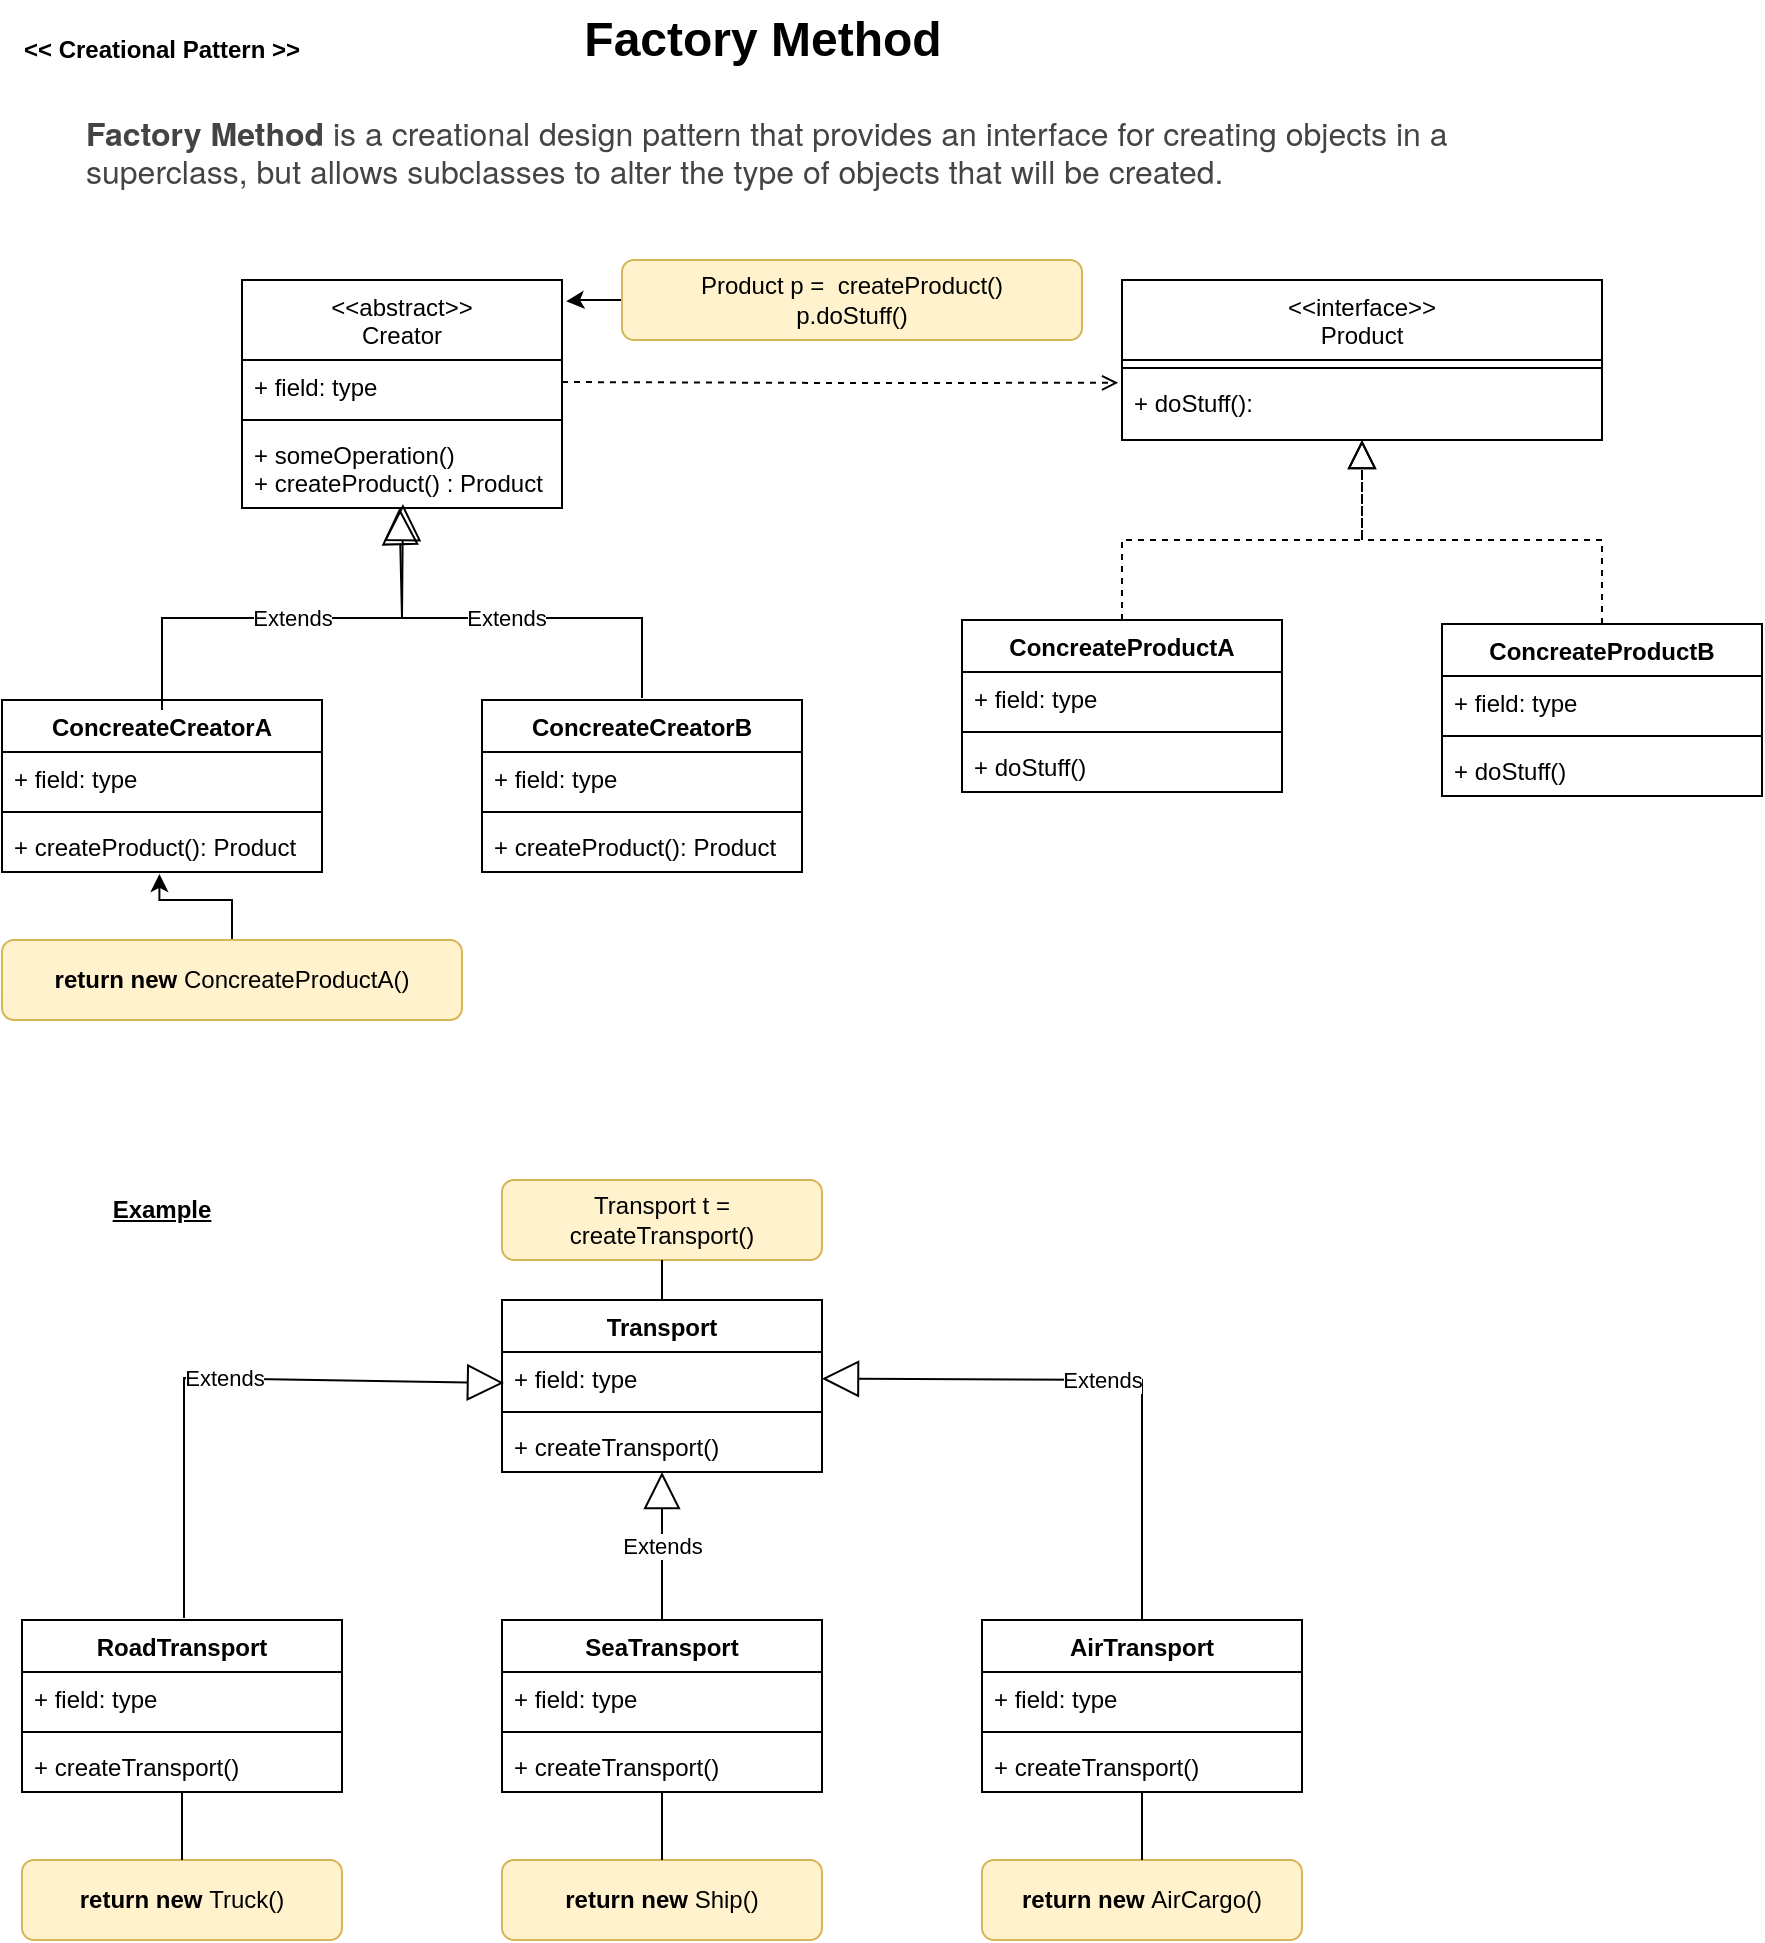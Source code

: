 <mxfile compressed="true" version="20.2.7" type="github"><diagram id="C5RBs43oDa-KdzZeNtuy" name="Page-1"><mxGraphModel dx="1038" dy="571" grid="1" gridSize="10" guides="1" tooltips="1" connect="1" arrows="1" fold="1" page="1" pageScale="1" pageWidth="827" pageHeight="1169" math="0" shadow="0"><root><object label="" doStuff="" id="WIyWlLk6GJQsqaUBKTNV-0"><mxCell/></object><mxCell id="WIyWlLk6GJQsqaUBKTNV-1" parent="WIyWlLk6GJQsqaUBKTNV-0"/><mxCell id="YsifBy8PywC1y6vnwY9C-1" value="&lt;&lt;abstract&gt;&gt;&#10;Creator" style="swimlane;fontStyle=0;align=center;verticalAlign=top;childLayout=stackLayout;horizontal=1;startSize=40;horizontalStack=0;resizeParent=1;resizeParentMax=0;resizeLast=0;collapsible=1;marginBottom=0;" parent="WIyWlLk6GJQsqaUBKTNV-1" vertex="1"><mxGeometry x="160" y="140" width="160" height="114" as="geometry"/></mxCell><mxCell id="YsifBy8PywC1y6vnwY9C-2" value="+ field: type" style="text;strokeColor=none;fillColor=none;align=left;verticalAlign=top;spacingLeft=4;spacingRight=4;overflow=hidden;rotatable=0;points=[[0,0.5],[1,0.5]];portConstraint=eastwest;" parent="YsifBy8PywC1y6vnwY9C-1" vertex="1"><mxGeometry y="40" width="160" height="26" as="geometry"/></mxCell><mxCell id="YsifBy8PywC1y6vnwY9C-3" value="" style="line;strokeWidth=1;fillColor=none;align=left;verticalAlign=middle;spacingTop=-1;spacingLeft=3;spacingRight=3;rotatable=0;labelPosition=right;points=[];portConstraint=eastwest;" parent="YsifBy8PywC1y6vnwY9C-1" vertex="1"><mxGeometry y="66" width="160" height="8" as="geometry"/></mxCell><mxCell id="YsifBy8PywC1y6vnwY9C-4" value="+ someOperation()&#10;+ createProduct() : Product" style="text;strokeColor=none;fillColor=none;align=left;verticalAlign=top;spacingLeft=4;spacingRight=4;overflow=hidden;rotatable=0;points=[[0,0.5],[1,0.5]];portConstraint=eastwest;" parent="YsifBy8PywC1y6vnwY9C-1" vertex="1"><mxGeometry y="74" width="160" height="40" as="geometry"/></mxCell><mxCell id="YsifBy8PywC1y6vnwY9C-5" value="ConcreateCreatorA" style="swimlane;fontStyle=1;align=center;verticalAlign=top;childLayout=stackLayout;horizontal=1;startSize=26;horizontalStack=0;resizeParent=1;resizeParentMax=0;resizeLast=0;collapsible=1;marginBottom=0;" parent="WIyWlLk6GJQsqaUBKTNV-1" vertex="1"><mxGeometry x="40" y="350" width="160" height="86" as="geometry"/></mxCell><mxCell id="YsifBy8PywC1y6vnwY9C-6" value="+ field: type" style="text;strokeColor=none;fillColor=none;align=left;verticalAlign=top;spacingLeft=4;spacingRight=4;overflow=hidden;rotatable=0;points=[[0,0.5],[1,0.5]];portConstraint=eastwest;" parent="YsifBy8PywC1y6vnwY9C-5" vertex="1"><mxGeometry y="26" width="160" height="26" as="geometry"/></mxCell><mxCell id="YsifBy8PywC1y6vnwY9C-7" value="" style="line;strokeWidth=1;fillColor=none;align=left;verticalAlign=middle;spacingTop=-1;spacingLeft=3;spacingRight=3;rotatable=0;labelPosition=right;points=[];portConstraint=eastwest;" parent="YsifBy8PywC1y6vnwY9C-5" vertex="1"><mxGeometry y="52" width="160" height="8" as="geometry"/></mxCell><mxCell id="YsifBy8PywC1y6vnwY9C-8" value="+ createProduct(): Product" style="text;strokeColor=none;fillColor=none;align=left;verticalAlign=top;spacingLeft=4;spacingRight=4;overflow=hidden;rotatable=0;points=[[0,0.5],[1,0.5]];portConstraint=eastwest;" parent="YsifBy8PywC1y6vnwY9C-5" vertex="1"><mxGeometry y="60" width="160" height="26" as="geometry"/></mxCell><mxCell id="YsifBy8PywC1y6vnwY9C-9" value="ConcreateCreatorB" style="swimlane;fontStyle=1;align=center;verticalAlign=top;childLayout=stackLayout;horizontal=1;startSize=26;horizontalStack=0;resizeParent=1;resizeParentMax=0;resizeLast=0;collapsible=1;marginBottom=0;" parent="WIyWlLk6GJQsqaUBKTNV-1" vertex="1"><mxGeometry x="280" y="350" width="160" height="86" as="geometry"/></mxCell><mxCell id="YsifBy8PywC1y6vnwY9C-10" value="+ field: type" style="text;strokeColor=none;fillColor=none;align=left;verticalAlign=top;spacingLeft=4;spacingRight=4;overflow=hidden;rotatable=0;points=[[0,0.5],[1,0.5]];portConstraint=eastwest;" parent="YsifBy8PywC1y6vnwY9C-9" vertex="1"><mxGeometry y="26" width="160" height="26" as="geometry"/></mxCell><mxCell id="YsifBy8PywC1y6vnwY9C-11" value="" style="line;strokeWidth=1;fillColor=none;align=left;verticalAlign=middle;spacingTop=-1;spacingLeft=3;spacingRight=3;rotatable=0;labelPosition=right;points=[];portConstraint=eastwest;" parent="YsifBy8PywC1y6vnwY9C-9" vertex="1"><mxGeometry y="52" width="160" height="8" as="geometry"/></mxCell><mxCell id="YsifBy8PywC1y6vnwY9C-12" value="+ createProduct(): Product" style="text;strokeColor=none;fillColor=none;align=left;verticalAlign=top;spacingLeft=4;spacingRight=4;overflow=hidden;rotatable=0;points=[[0,0.5],[1,0.5]];portConstraint=eastwest;" parent="YsifBy8PywC1y6vnwY9C-9" vertex="1"><mxGeometry y="60" width="160" height="26" as="geometry"/></mxCell><mxCell id="YsifBy8PywC1y6vnwY9C-13" value="Factory Method" style="text;strokeColor=none;fillColor=none;html=1;fontSize=24;fontStyle=1;verticalAlign=middle;align=center;" parent="WIyWlLk6GJQsqaUBKTNV-1" vertex="1"><mxGeometry x="320" width="200" height="40" as="geometry"/></mxCell><mxCell id="YsifBy8PywC1y6vnwY9C-14" value="ConcreateProductA" style="swimlane;fontStyle=1;align=center;verticalAlign=top;childLayout=stackLayout;horizontal=1;startSize=26;horizontalStack=0;resizeParent=1;resizeParentMax=0;resizeLast=0;collapsible=1;marginBottom=0;" parent="WIyWlLk6GJQsqaUBKTNV-1" vertex="1"><mxGeometry x="520" y="310" width="160" height="86" as="geometry"/></mxCell><mxCell id="YsifBy8PywC1y6vnwY9C-15" value="+ field: type" style="text;strokeColor=none;fillColor=none;align=left;verticalAlign=top;spacingLeft=4;spacingRight=4;overflow=hidden;rotatable=0;points=[[0,0.5],[1,0.5]];portConstraint=eastwest;" parent="YsifBy8PywC1y6vnwY9C-14" vertex="1"><mxGeometry y="26" width="160" height="26" as="geometry"/></mxCell><mxCell id="YsifBy8PywC1y6vnwY9C-16" value="" style="line;strokeWidth=1;fillColor=none;align=left;verticalAlign=middle;spacingTop=-1;spacingLeft=3;spacingRight=3;rotatable=0;labelPosition=right;points=[];portConstraint=eastwest;" parent="YsifBy8PywC1y6vnwY9C-14" vertex="1"><mxGeometry y="52" width="160" height="8" as="geometry"/></mxCell><mxCell id="YsifBy8PywC1y6vnwY9C-17" value="+ doStuff()" style="text;strokeColor=none;fillColor=none;align=left;verticalAlign=top;spacingLeft=4;spacingRight=4;overflow=hidden;rotatable=0;points=[[0,0.5],[1,0.5]];portConstraint=eastwest;" parent="YsifBy8PywC1y6vnwY9C-14" vertex="1"><mxGeometry y="60" width="160" height="26" as="geometry"/></mxCell><mxCell id="YsifBy8PywC1y6vnwY9C-18" value="ConcreateProductB" style="swimlane;fontStyle=1;align=center;verticalAlign=top;childLayout=stackLayout;horizontal=1;startSize=26;horizontalStack=0;resizeParent=1;resizeParentMax=0;resizeLast=0;collapsible=1;marginBottom=0;" parent="WIyWlLk6GJQsqaUBKTNV-1" vertex="1"><mxGeometry x="760" y="312" width="160" height="86" as="geometry"/></mxCell><mxCell id="YsifBy8PywC1y6vnwY9C-19" value="+ field: type" style="text;strokeColor=none;fillColor=none;align=left;verticalAlign=top;spacingLeft=4;spacingRight=4;overflow=hidden;rotatable=0;points=[[0,0.5],[1,0.5]];portConstraint=eastwest;" parent="YsifBy8PywC1y6vnwY9C-18" vertex="1"><mxGeometry y="26" width="160" height="26" as="geometry"/></mxCell><mxCell id="YsifBy8PywC1y6vnwY9C-20" value="" style="line;strokeWidth=1;fillColor=none;align=left;verticalAlign=middle;spacingTop=-1;spacingLeft=3;spacingRight=3;rotatable=0;labelPosition=right;points=[];portConstraint=eastwest;" parent="YsifBy8PywC1y6vnwY9C-18" vertex="1"><mxGeometry y="52" width="160" height="8" as="geometry"/></mxCell><mxCell id="YsifBy8PywC1y6vnwY9C-21" value="+ doStuff()" style="text;strokeColor=none;fillColor=none;align=left;verticalAlign=top;spacingLeft=4;spacingRight=4;overflow=hidden;rotatable=0;points=[[0,0.5],[1,0.5]];portConstraint=eastwest;" parent="YsifBy8PywC1y6vnwY9C-18" vertex="1"><mxGeometry y="60" width="160" height="26" as="geometry"/></mxCell><mxCell id="YsifBy8PywC1y6vnwY9C-22" value="&lt;&lt;interface&gt;&gt;&#10;Product" style="swimlane;fontStyle=0;align=center;verticalAlign=top;childLayout=stackLayout;horizontal=1;startSize=40;horizontalStack=0;resizeParent=1;resizeParentMax=0;resizeLast=0;collapsible=1;marginBottom=0;" parent="WIyWlLk6GJQsqaUBKTNV-1" vertex="1"><mxGeometry x="600" y="140" width="240" height="80" as="geometry"/></mxCell><mxCell id="YsifBy8PywC1y6vnwY9C-24" value="" style="line;strokeWidth=1;fillColor=none;align=left;verticalAlign=middle;spacingTop=-1;spacingLeft=3;spacingRight=3;rotatable=0;labelPosition=right;points=[];portConstraint=eastwest;" parent="YsifBy8PywC1y6vnwY9C-22" vertex="1"><mxGeometry y="40" width="240" height="8" as="geometry"/></mxCell><mxCell id="YsifBy8PywC1y6vnwY9C-25" value="+ doStuff(): " style="text;strokeColor=none;fillColor=none;align=left;verticalAlign=top;spacingLeft=4;spacingRight=4;overflow=hidden;rotatable=0;points=[[0,0.5],[1,0.5]];portConstraint=eastwest;" parent="YsifBy8PywC1y6vnwY9C-22" vertex="1"><mxGeometry y="48" width="240" height="32" as="geometry"/></mxCell><mxCell id="YsifBy8PywC1y6vnwY9C-26" value="" style="endArrow=block;dashed=1;endFill=0;endSize=12;html=1;rounded=0;exitX=0.5;exitY=0;exitDx=0;exitDy=0;" parent="WIyWlLk6GJQsqaUBKTNV-1" source="YsifBy8PywC1y6vnwY9C-14" edge="1"><mxGeometry width="160" relative="1" as="geometry"><mxPoint x="580" y="280" as="sourcePoint"/><mxPoint x="720" y="220" as="targetPoint"/><Array as="points"><mxPoint x="600" y="270"/><mxPoint x="720" y="270"/></Array></mxGeometry></mxCell><mxCell id="YsifBy8PywC1y6vnwY9C-27" value="" style="endArrow=block;dashed=1;endFill=0;endSize=12;html=1;rounded=0;exitX=0.5;exitY=0;exitDx=0;exitDy=0;" parent="WIyWlLk6GJQsqaUBKTNV-1" source="YsifBy8PywC1y6vnwY9C-18" edge="1"><mxGeometry width="160" relative="1" as="geometry"><mxPoint x="610" y="320" as="sourcePoint"/><mxPoint x="720" y="220" as="targetPoint"/><Array as="points"><mxPoint x="840" y="270"/><mxPoint x="800" y="270"/><mxPoint x="720" y="270"/></Array></mxGeometry></mxCell><mxCell id="YsifBy8PywC1y6vnwY9C-36" style="edgeStyle=orthogonalEdgeStyle;rounded=0;orthogonalLoop=1;jettySize=auto;html=1;entryX=0.492;entryY=1.038;entryDx=0;entryDy=0;entryPerimeter=0;" parent="WIyWlLk6GJQsqaUBKTNV-1" source="YsifBy8PywC1y6vnwY9C-28" target="YsifBy8PywC1y6vnwY9C-8" edge="1"><mxGeometry relative="1" as="geometry"/></mxCell><mxCell id="YsifBy8PywC1y6vnwY9C-28" value="&lt;b&gt;return new &lt;/b&gt;ConcreateProductA()" style="text;html=1;align=center;verticalAlign=middle;whiteSpace=wrap;rounded=1;sketch=0;shadow=0;fillColor=#fff2cc;strokeColor=#d6b656;" parent="WIyWlLk6GJQsqaUBKTNV-1" vertex="1"><mxGeometry x="40" y="470" width="230" height="40" as="geometry"/></mxCell><mxCell id="YsifBy8PywC1y6vnwY9C-29" value="&amp;lt;&amp;lt; Creational Pattern &amp;gt;&amp;gt;" style="text;html=1;strokeColor=none;fillColor=none;align=center;verticalAlign=middle;whiteSpace=wrap;rounded=0;fontStyle=1" parent="WIyWlLk6GJQsqaUBKTNV-1" vertex="1"><mxGeometry x="40" y="10" width="160" height="30" as="geometry"/></mxCell><mxCell id="YsifBy8PywC1y6vnwY9C-30" value="Extends" style="endArrow=block;endSize=16;endFill=0;html=1;rounded=0;exitX=0.5;exitY=0;exitDx=0;exitDy=0;entryX=0.492;entryY=0.975;entryDx=0;entryDy=0;entryPerimeter=0;" parent="WIyWlLk6GJQsqaUBKTNV-1" edge="1"><mxGeometry width="160" relative="1" as="geometry"><mxPoint x="120" y="355" as="sourcePoint"/><mxPoint x="238.72" y="254" as="targetPoint"/><Array as="points"><mxPoint x="120" y="309"/><mxPoint x="240" y="309"/></Array></mxGeometry></mxCell><mxCell id="YsifBy8PywC1y6vnwY9C-34" value="Extends" style="endArrow=block;endSize=16;endFill=0;html=1;rounded=0;entryX=0.503;entryY=0.975;entryDx=0;entryDy=0;entryPerimeter=0;exitX=0.5;exitY=0;exitDx=0;exitDy=0;" parent="WIyWlLk6GJQsqaUBKTNV-1" edge="1"><mxGeometry width="160" relative="1" as="geometry"><mxPoint x="360" y="349" as="sourcePoint"/><mxPoint x="240.48" y="252" as="targetPoint"/><Array as="points"><mxPoint x="360" y="309"/><mxPoint x="240" y="309"/></Array></mxGeometry></mxCell><mxCell id="YsifBy8PywC1y6vnwY9C-42" style="edgeStyle=orthogonalEdgeStyle;rounded=0;orthogonalLoop=1;jettySize=auto;html=1;entryX=1.013;entryY=0.093;entryDx=0;entryDy=0;entryPerimeter=0;" parent="WIyWlLk6GJQsqaUBKTNV-1" source="YsifBy8PywC1y6vnwY9C-37" target="YsifBy8PywC1y6vnwY9C-1" edge="1"><mxGeometry relative="1" as="geometry"><Array as="points"><mxPoint x="465" y="150"/><mxPoint x="330" y="150"/><mxPoint x="330" y="151"/></Array></mxGeometry></mxCell><mxCell id="YsifBy8PywC1y6vnwY9C-37" value="Product p =&amp;nbsp;&amp;nbsp;createProduct()&lt;br&gt;p.doStuff()" style="text;html=1;align=center;verticalAlign=middle;whiteSpace=wrap;rounded=1;sketch=0;shadow=0;fillColor=#fff2cc;strokeColor=#d6b656;" parent="WIyWlLk6GJQsqaUBKTNV-1" vertex="1"><mxGeometry x="350" y="130" width="230" height="40" as="geometry"/></mxCell><mxCell id="YsifBy8PywC1y6vnwY9C-43" value="Transport" style="swimlane;fontStyle=1;align=center;verticalAlign=top;childLayout=stackLayout;horizontal=1;startSize=26;horizontalStack=0;resizeParent=1;resizeParentMax=0;resizeLast=0;collapsible=1;marginBottom=0;rounded=0;shadow=0;sketch=0;strokeColor=default;fillColor=default;swimlaneLine=1;" parent="WIyWlLk6GJQsqaUBKTNV-1" vertex="1"><mxGeometry x="290" y="650" width="160" height="86" as="geometry"/></mxCell><mxCell id="YsifBy8PywC1y6vnwY9C-44" value="+ field: type" style="text;strokeColor=none;fillColor=none;align=left;verticalAlign=top;spacingLeft=4;spacingRight=4;overflow=hidden;rotatable=0;points=[[0,0.5],[1,0.5]];portConstraint=eastwest;rounded=1;shadow=0;sketch=0;" parent="YsifBy8PywC1y6vnwY9C-43" vertex="1"><mxGeometry y="26" width="160" height="26" as="geometry"/></mxCell><mxCell id="YsifBy8PywC1y6vnwY9C-45" value="" style="line;strokeWidth=1;fillColor=none;align=left;verticalAlign=middle;spacingTop=-1;spacingLeft=3;spacingRight=3;rotatable=0;labelPosition=right;points=[];portConstraint=eastwest;rounded=1;shadow=0;sketch=0;" parent="YsifBy8PywC1y6vnwY9C-43" vertex="1"><mxGeometry y="52" width="160" height="8" as="geometry"/></mxCell><mxCell id="YsifBy8PywC1y6vnwY9C-46" value="+ createTransport()" style="text;strokeColor=none;fillColor=none;align=left;verticalAlign=top;spacingLeft=4;spacingRight=4;overflow=hidden;rotatable=0;points=[[0,0.5],[1,0.5]];portConstraint=eastwest;rounded=1;shadow=0;sketch=0;" parent="YsifBy8PywC1y6vnwY9C-43" vertex="1"><mxGeometry y="60" width="160" height="26" as="geometry"/></mxCell><mxCell id="YsifBy8PywC1y6vnwY9C-47" value="&lt;u&gt;Example&lt;/u&gt;" style="text;html=1;strokeColor=none;fillColor=none;align=center;verticalAlign=middle;whiteSpace=wrap;rounded=0;shadow=0;sketch=0;fontStyle=1" parent="WIyWlLk6GJQsqaUBKTNV-1" vertex="1"><mxGeometry x="90" y="590" width="60" height="30" as="geometry"/></mxCell><mxCell id="YsifBy8PywC1y6vnwY9C-49" value="RoadTransport" style="swimlane;fontStyle=1;align=center;verticalAlign=top;childLayout=stackLayout;horizontal=1;startSize=26;horizontalStack=0;resizeParent=1;resizeParentMax=0;resizeLast=0;collapsible=1;marginBottom=0;rounded=0;shadow=0;sketch=0;strokeColor=default;fillColor=default;swimlaneLine=1;" parent="WIyWlLk6GJQsqaUBKTNV-1" vertex="1"><mxGeometry x="50" y="810" width="160" height="86" as="geometry"/></mxCell><mxCell id="YsifBy8PywC1y6vnwY9C-50" value="+ field: type" style="text;strokeColor=none;fillColor=none;align=left;verticalAlign=top;spacingLeft=4;spacingRight=4;overflow=hidden;rotatable=0;points=[[0,0.5],[1,0.5]];portConstraint=eastwest;rounded=1;shadow=0;sketch=0;" parent="YsifBy8PywC1y6vnwY9C-49" vertex="1"><mxGeometry y="26" width="160" height="26" as="geometry"/></mxCell><mxCell id="YsifBy8PywC1y6vnwY9C-51" value="" style="line;strokeWidth=1;fillColor=none;align=left;verticalAlign=middle;spacingTop=-1;spacingLeft=3;spacingRight=3;rotatable=0;labelPosition=right;points=[];portConstraint=eastwest;rounded=1;shadow=0;sketch=0;" parent="YsifBy8PywC1y6vnwY9C-49" vertex="1"><mxGeometry y="52" width="160" height="8" as="geometry"/></mxCell><mxCell id="YsifBy8PywC1y6vnwY9C-52" value="+ createTransport()" style="text;strokeColor=none;fillColor=none;align=left;verticalAlign=top;spacingLeft=4;spacingRight=4;overflow=hidden;rotatable=0;points=[[0,0.5],[1,0.5]];portConstraint=eastwest;rounded=1;shadow=0;sketch=0;" parent="YsifBy8PywC1y6vnwY9C-49" vertex="1"><mxGeometry y="60" width="160" height="26" as="geometry"/></mxCell><mxCell id="YsifBy8PywC1y6vnwY9C-53" value="SeaTransport" style="swimlane;fontStyle=1;align=center;verticalAlign=top;childLayout=stackLayout;horizontal=1;startSize=26;horizontalStack=0;resizeParent=1;resizeParentMax=0;resizeLast=0;collapsible=1;marginBottom=0;rounded=0;shadow=0;sketch=0;strokeColor=default;fillColor=default;swimlaneLine=1;" parent="WIyWlLk6GJQsqaUBKTNV-1" vertex="1"><mxGeometry x="290" y="810" width="160" height="86" as="geometry"/></mxCell><mxCell id="YsifBy8PywC1y6vnwY9C-71" value="Extends" style="endArrow=block;endSize=16;endFill=0;html=1;rounded=0;" parent="YsifBy8PywC1y6vnwY9C-53" target="YsifBy8PywC1y6vnwY9C-46" edge="1"><mxGeometry width="160" relative="1" as="geometry"><mxPoint x="80" as="sourcePoint"/><mxPoint x="240" as="targetPoint"/></mxGeometry></mxCell><mxCell id="YsifBy8PywC1y6vnwY9C-54" value="+ field: type" style="text;strokeColor=none;fillColor=none;align=left;verticalAlign=top;spacingLeft=4;spacingRight=4;overflow=hidden;rotatable=0;points=[[0,0.5],[1,0.5]];portConstraint=eastwest;rounded=1;shadow=0;sketch=0;" parent="YsifBy8PywC1y6vnwY9C-53" vertex="1"><mxGeometry y="26" width="160" height="26" as="geometry"/></mxCell><mxCell id="YsifBy8PywC1y6vnwY9C-55" value="" style="line;strokeWidth=1;fillColor=none;align=left;verticalAlign=middle;spacingTop=-1;spacingLeft=3;spacingRight=3;rotatable=0;labelPosition=right;points=[];portConstraint=eastwest;rounded=1;shadow=0;sketch=0;" parent="YsifBy8PywC1y6vnwY9C-53" vertex="1"><mxGeometry y="52" width="160" height="8" as="geometry"/></mxCell><mxCell id="YsifBy8PywC1y6vnwY9C-56" value="+ createTransport()" style="text;strokeColor=none;fillColor=none;align=left;verticalAlign=top;spacingLeft=4;spacingRight=4;overflow=hidden;rotatable=0;points=[[0,0.5],[1,0.5]];portConstraint=eastwest;rounded=1;shadow=0;sketch=0;" parent="YsifBy8PywC1y6vnwY9C-53" vertex="1"><mxGeometry y="60" width="160" height="26" as="geometry"/></mxCell><mxCell id="YsifBy8PywC1y6vnwY9C-57" value="AirTransport" style="swimlane;fontStyle=1;align=center;verticalAlign=top;childLayout=stackLayout;horizontal=1;startSize=26;horizontalStack=0;resizeParent=1;resizeParentMax=0;resizeLast=0;collapsible=1;marginBottom=0;rounded=0;shadow=0;sketch=0;strokeColor=default;fillColor=default;swimlaneLine=1;" parent="WIyWlLk6GJQsqaUBKTNV-1" vertex="1"><mxGeometry x="530" y="810" width="160" height="86" as="geometry"/></mxCell><mxCell id="YsifBy8PywC1y6vnwY9C-58" value="+ field: type" style="text;strokeColor=none;fillColor=none;align=left;verticalAlign=top;spacingLeft=4;spacingRight=4;overflow=hidden;rotatable=0;points=[[0,0.5],[1,0.5]];portConstraint=eastwest;rounded=1;shadow=0;sketch=0;" parent="YsifBy8PywC1y6vnwY9C-57" vertex="1"><mxGeometry y="26" width="160" height="26" as="geometry"/></mxCell><mxCell id="YsifBy8PywC1y6vnwY9C-59" value="" style="line;strokeWidth=1;fillColor=none;align=left;verticalAlign=middle;spacingTop=-1;spacingLeft=3;spacingRight=3;rotatable=0;labelPosition=right;points=[];portConstraint=eastwest;rounded=1;shadow=0;sketch=0;" parent="YsifBy8PywC1y6vnwY9C-57" vertex="1"><mxGeometry y="52" width="160" height="8" as="geometry"/></mxCell><mxCell id="YsifBy8PywC1y6vnwY9C-60" value="+ createTransport()" style="text;strokeColor=none;fillColor=none;align=left;verticalAlign=top;spacingLeft=4;spacingRight=4;overflow=hidden;rotatable=0;points=[[0,0.5],[1,0.5]];portConstraint=eastwest;rounded=1;shadow=0;sketch=0;" parent="YsifBy8PywC1y6vnwY9C-57" vertex="1"><mxGeometry y="60" width="160" height="26" as="geometry"/></mxCell><mxCell id="YsifBy8PywC1y6vnwY9C-61" value="&lt;b&gt;return new &lt;/b&gt;Truck()" style="text;html=1;align=center;verticalAlign=middle;whiteSpace=wrap;rounded=1;sketch=0;shadow=0;fillColor=#fff2cc;strokeColor=#d6b656;" parent="WIyWlLk6GJQsqaUBKTNV-1" vertex="1"><mxGeometry x="50" y="930" width="160" height="40" as="geometry"/></mxCell><mxCell id="YsifBy8PywC1y6vnwY9C-62" value="" style="endArrow=none;html=1;rounded=0;exitX=0.5;exitY=0;exitDx=0;exitDy=0;" parent="WIyWlLk6GJQsqaUBKTNV-1" source="YsifBy8PywC1y6vnwY9C-61" target="YsifBy8PywC1y6vnwY9C-52" edge="1"><mxGeometry width="50" height="50" relative="1" as="geometry"><mxPoint x="120" y="950" as="sourcePoint"/><mxPoint x="170" y="900" as="targetPoint"/></mxGeometry></mxCell><mxCell id="YsifBy8PywC1y6vnwY9C-65" value="&lt;b&gt;return new &lt;/b&gt;Ship()" style="text;html=1;align=center;verticalAlign=middle;whiteSpace=wrap;rounded=1;sketch=0;shadow=0;fillColor=#fff2cc;strokeColor=#d6b656;" parent="WIyWlLk6GJQsqaUBKTNV-1" vertex="1"><mxGeometry x="290" y="930" width="160" height="40" as="geometry"/></mxCell><mxCell id="YsifBy8PywC1y6vnwY9C-66" value="" style="endArrow=none;html=1;rounded=0;exitX=0.5;exitY=0;exitDx=0;exitDy=0;" parent="WIyWlLk6GJQsqaUBKTNV-1" source="YsifBy8PywC1y6vnwY9C-65" target="YsifBy8PywC1y6vnwY9C-56" edge="1"><mxGeometry width="50" height="50" relative="1" as="geometry"><mxPoint x="130" y="960" as="sourcePoint"/><mxPoint x="370" y="900" as="targetPoint"/></mxGeometry></mxCell><mxCell id="YsifBy8PywC1y6vnwY9C-67" value="&lt;b&gt;return new &lt;/b&gt;AirCargo()" style="text;html=1;align=center;verticalAlign=middle;whiteSpace=wrap;rounded=1;sketch=0;shadow=0;fillColor=#fff2cc;strokeColor=#d6b656;" parent="WIyWlLk6GJQsqaUBKTNV-1" vertex="1"><mxGeometry x="530" y="930" width="160" height="40" as="geometry"/></mxCell><mxCell id="YsifBy8PywC1y6vnwY9C-68" value="" style="endArrow=none;html=1;rounded=0;exitX=0.5;exitY=0;exitDx=0;exitDy=0;" parent="WIyWlLk6GJQsqaUBKTNV-1" source="YsifBy8PywC1y6vnwY9C-67" edge="1"><mxGeometry width="50" height="50" relative="1" as="geometry"><mxPoint x="600" y="950" as="sourcePoint"/><mxPoint x="610" y="896" as="targetPoint"/></mxGeometry></mxCell><mxCell id="YsifBy8PywC1y6vnwY9C-69" value="Extends" style="endArrow=block;endSize=16;endFill=0;html=1;rounded=0;exitX=0.5;exitY=0;exitDx=0;exitDy=0;" parent="WIyWlLk6GJQsqaUBKTNV-1" edge="1"><mxGeometry width="160" relative="1" as="geometry"><mxPoint x="131" y="809" as="sourcePoint"/><mxPoint x="291" y="691.5" as="targetPoint"/><Array as="points"><mxPoint x="131" y="689"/></Array></mxGeometry></mxCell><mxCell id="YsifBy8PywC1y6vnwY9C-70" value="Extends" style="endArrow=block;endSize=16;endFill=0;html=1;rounded=0;exitX=0.5;exitY=0;exitDx=0;exitDy=0;" parent="WIyWlLk6GJQsqaUBKTNV-1" source="YsifBy8PywC1y6vnwY9C-57" target="YsifBy8PywC1y6vnwY9C-44" edge="1"><mxGeometry width="160" relative="1" as="geometry"><mxPoint x="140" y="820" as="sourcePoint"/><mxPoint x="300" y="702.5" as="targetPoint"/><Array as="points"><mxPoint x="610" y="690"/></Array></mxGeometry></mxCell><mxCell id="YsifBy8PywC1y6vnwY9C-72" value="Transport t = createTransport()" style="text;html=1;align=center;verticalAlign=middle;whiteSpace=wrap;rounded=1;sketch=0;shadow=0;fillColor=#fff2cc;strokeColor=#d6b656;" parent="WIyWlLk6GJQsqaUBKTNV-1" vertex="1"><mxGeometry x="290" y="590" width="160" height="40" as="geometry"/></mxCell><mxCell id="YsifBy8PywC1y6vnwY9C-73" value="" style="endArrow=none;html=1;rounded=0;exitX=0.5;exitY=0;exitDx=0;exitDy=0;entryX=0.5;entryY=1;entryDx=0;entryDy=0;" parent="WIyWlLk6GJQsqaUBKTNV-1" source="YsifBy8PywC1y6vnwY9C-43" target="YsifBy8PywC1y6vnwY9C-72" edge="1"><mxGeometry width="50" height="50" relative="1" as="geometry"><mxPoint x="140" y="940" as="sourcePoint"/><mxPoint x="140" y="906" as="targetPoint"/></mxGeometry></mxCell><mxCell id="YsifBy8PywC1y6vnwY9C-74" style="edgeStyle=orthogonalEdgeStyle;rounded=0;orthogonalLoop=1;jettySize=auto;html=1;dashed=1;endArrow=open;endFill=0;entryX=-0.008;entryY=0.106;entryDx=0;entryDy=0;entryPerimeter=0;" parent="WIyWlLk6GJQsqaUBKTNV-1" target="YsifBy8PywC1y6vnwY9C-25" edge="1"><mxGeometry relative="1" as="geometry"><mxPoint x="320" y="191" as="sourcePoint"/><mxPoint x="530" y="188" as="targetPoint"/></mxGeometry></mxCell><mxCell id="AMEAQzLVWIKf3-4liIy5-0" value="&lt;p style=&quot;box-sizing: border-box; margin-top: 0px; margin-bottom: 1.5rem; color: rgb(68, 68, 68); font-family: &amp;quot;PT Sans&amp;quot;, &amp;quot;Helvetica Neue&amp;quot;, Arial, sans-serif; font-size: 16px; font-style: normal; font-variant-ligatures: normal; font-variant-caps: normal; font-weight: 400; letter-spacing: normal; orphans: 2; text-align: left; text-indent: 0px; text-transform: none; widows: 2; word-spacing: 0px; -webkit-text-stroke-width: 0px; background-color: rgb(255, 255, 255); text-decoration-thickness: initial; text-decoration-style: initial; text-decoration-color: initial;&quot;&gt;&lt;strong style=&quot;box-sizing: border-box; font-weight: bolder;&quot;&gt;Factory Method&lt;/strong&gt;&lt;span&gt;&amp;nbsp;&lt;/span&gt;is a creational design pattern that provides an interface for creating objects in a superclass, but allows subclasses to alter the type of objects that will be&amp;nbsp;created.&lt;/p&gt;&lt;br class=&quot;Apple-interchange-newline&quot;&gt;" style="text;whiteSpace=wrap;html=1;" vertex="1" parent="WIyWlLk6GJQsqaUBKTNV-1"><mxGeometry x="80" y="50" width="740" height="50" as="geometry"/></mxCell></root></mxGraphModel></diagram></mxfile>